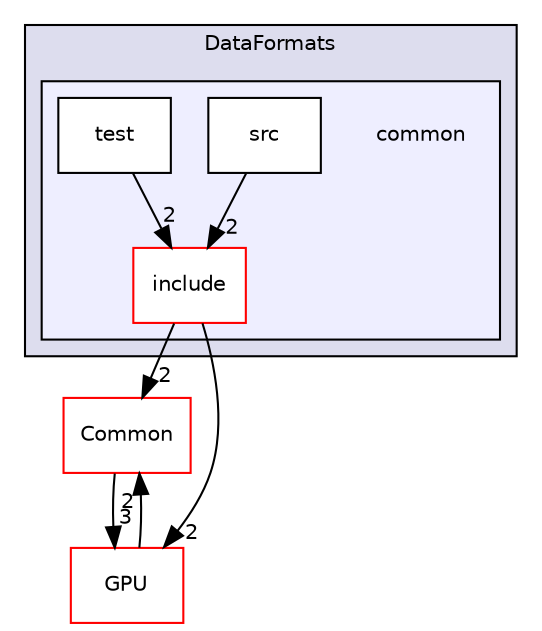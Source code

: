 digraph "/home/travis/build/AliceO2Group/AliceO2/DataFormats/common" {
  bgcolor=transparent;
  compound=true
  node [ fontsize="10", fontname="Helvetica"];
  edge [ labelfontsize="10", labelfontname="Helvetica"];
  subgraph clusterdir_2171f7ec022c5423887b07c69b2f5b48 {
    graph [ bgcolor="#ddddee", pencolor="black", label="DataFormats" fontname="Helvetica", fontsize="10", URL="dir_2171f7ec022c5423887b07c69b2f5b48.html"]
  subgraph clusterdir_7924ba4398ae4560cd37376e44666c6d {
    graph [ bgcolor="#eeeeff", pencolor="black", label="" URL="dir_7924ba4398ae4560cd37376e44666c6d.html"];
    dir_7924ba4398ae4560cd37376e44666c6d [shape=plaintext label="common"];
    dir_b3cbaeac21b2dd46525d7d1aff7e496f [shape=box label="include" color="red" fillcolor="white" style="filled" URL="dir_b3cbaeac21b2dd46525d7d1aff7e496f.html"];
    dir_7e9ab20ecd5e72b0708bda62f021e4e5 [shape=box label="src" color="black" fillcolor="white" style="filled" URL="dir_7e9ab20ecd5e72b0708bda62f021e4e5.html"];
    dir_187b60c94dc2188b5669e72993aeff31 [shape=box label="test" color="black" fillcolor="white" style="filled" URL="dir_187b60c94dc2188b5669e72993aeff31.html"];
  }
  }
  dir_4ab6b4cc6a7edbff49100e9123df213f [shape=box label="Common" color="red" URL="dir_4ab6b4cc6a7edbff49100e9123df213f.html"];
  dir_f511f1e9c03c071966ae594f00bbc5e0 [shape=box label="GPU" color="red" URL="dir_f511f1e9c03c071966ae594f00bbc5e0.html"];
  dir_b3cbaeac21b2dd46525d7d1aff7e496f->dir_4ab6b4cc6a7edbff49100e9123df213f [headlabel="2", labeldistance=1.5 headhref="dir_000078_000027.html"];
  dir_b3cbaeac21b2dd46525d7d1aff7e496f->dir_f511f1e9c03c071966ae594f00bbc5e0 [headlabel="2", labeldistance=1.5 headhref="dir_000078_000140.html"];
  dir_4ab6b4cc6a7edbff49100e9123df213f->dir_f511f1e9c03c071966ae594f00bbc5e0 [headlabel="3", labeldistance=1.5 headhref="dir_000027_000140.html"];
  dir_7e9ab20ecd5e72b0708bda62f021e4e5->dir_b3cbaeac21b2dd46525d7d1aff7e496f [headlabel="2", labeldistance=1.5 headhref="dir_000083_000078.html"];
  dir_187b60c94dc2188b5669e72993aeff31->dir_b3cbaeac21b2dd46525d7d1aff7e496f [headlabel="2", labeldistance=1.5 headhref="dir_000084_000078.html"];
  dir_f511f1e9c03c071966ae594f00bbc5e0->dir_4ab6b4cc6a7edbff49100e9123df213f [headlabel="2", labeldistance=1.5 headhref="dir_000140_000027.html"];
}
